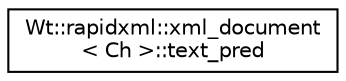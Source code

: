 digraph "Graphical Class Hierarchy"
{
 // LATEX_PDF_SIZE
  edge [fontname="Helvetica",fontsize="10",labelfontname="Helvetica",labelfontsize="10"];
  node [fontname="Helvetica",fontsize="10",shape=record];
  rankdir="LR";
  Node0 [label="Wt::rapidxml::xml_document\l\< Ch \>::text_pred",height=0.2,width=0.4,color="black", fillcolor="white", style="filled",URL="$structWt_1_1rapidxml_1_1xml__document_1_1text__pred.html",tooltip=" "];
}
